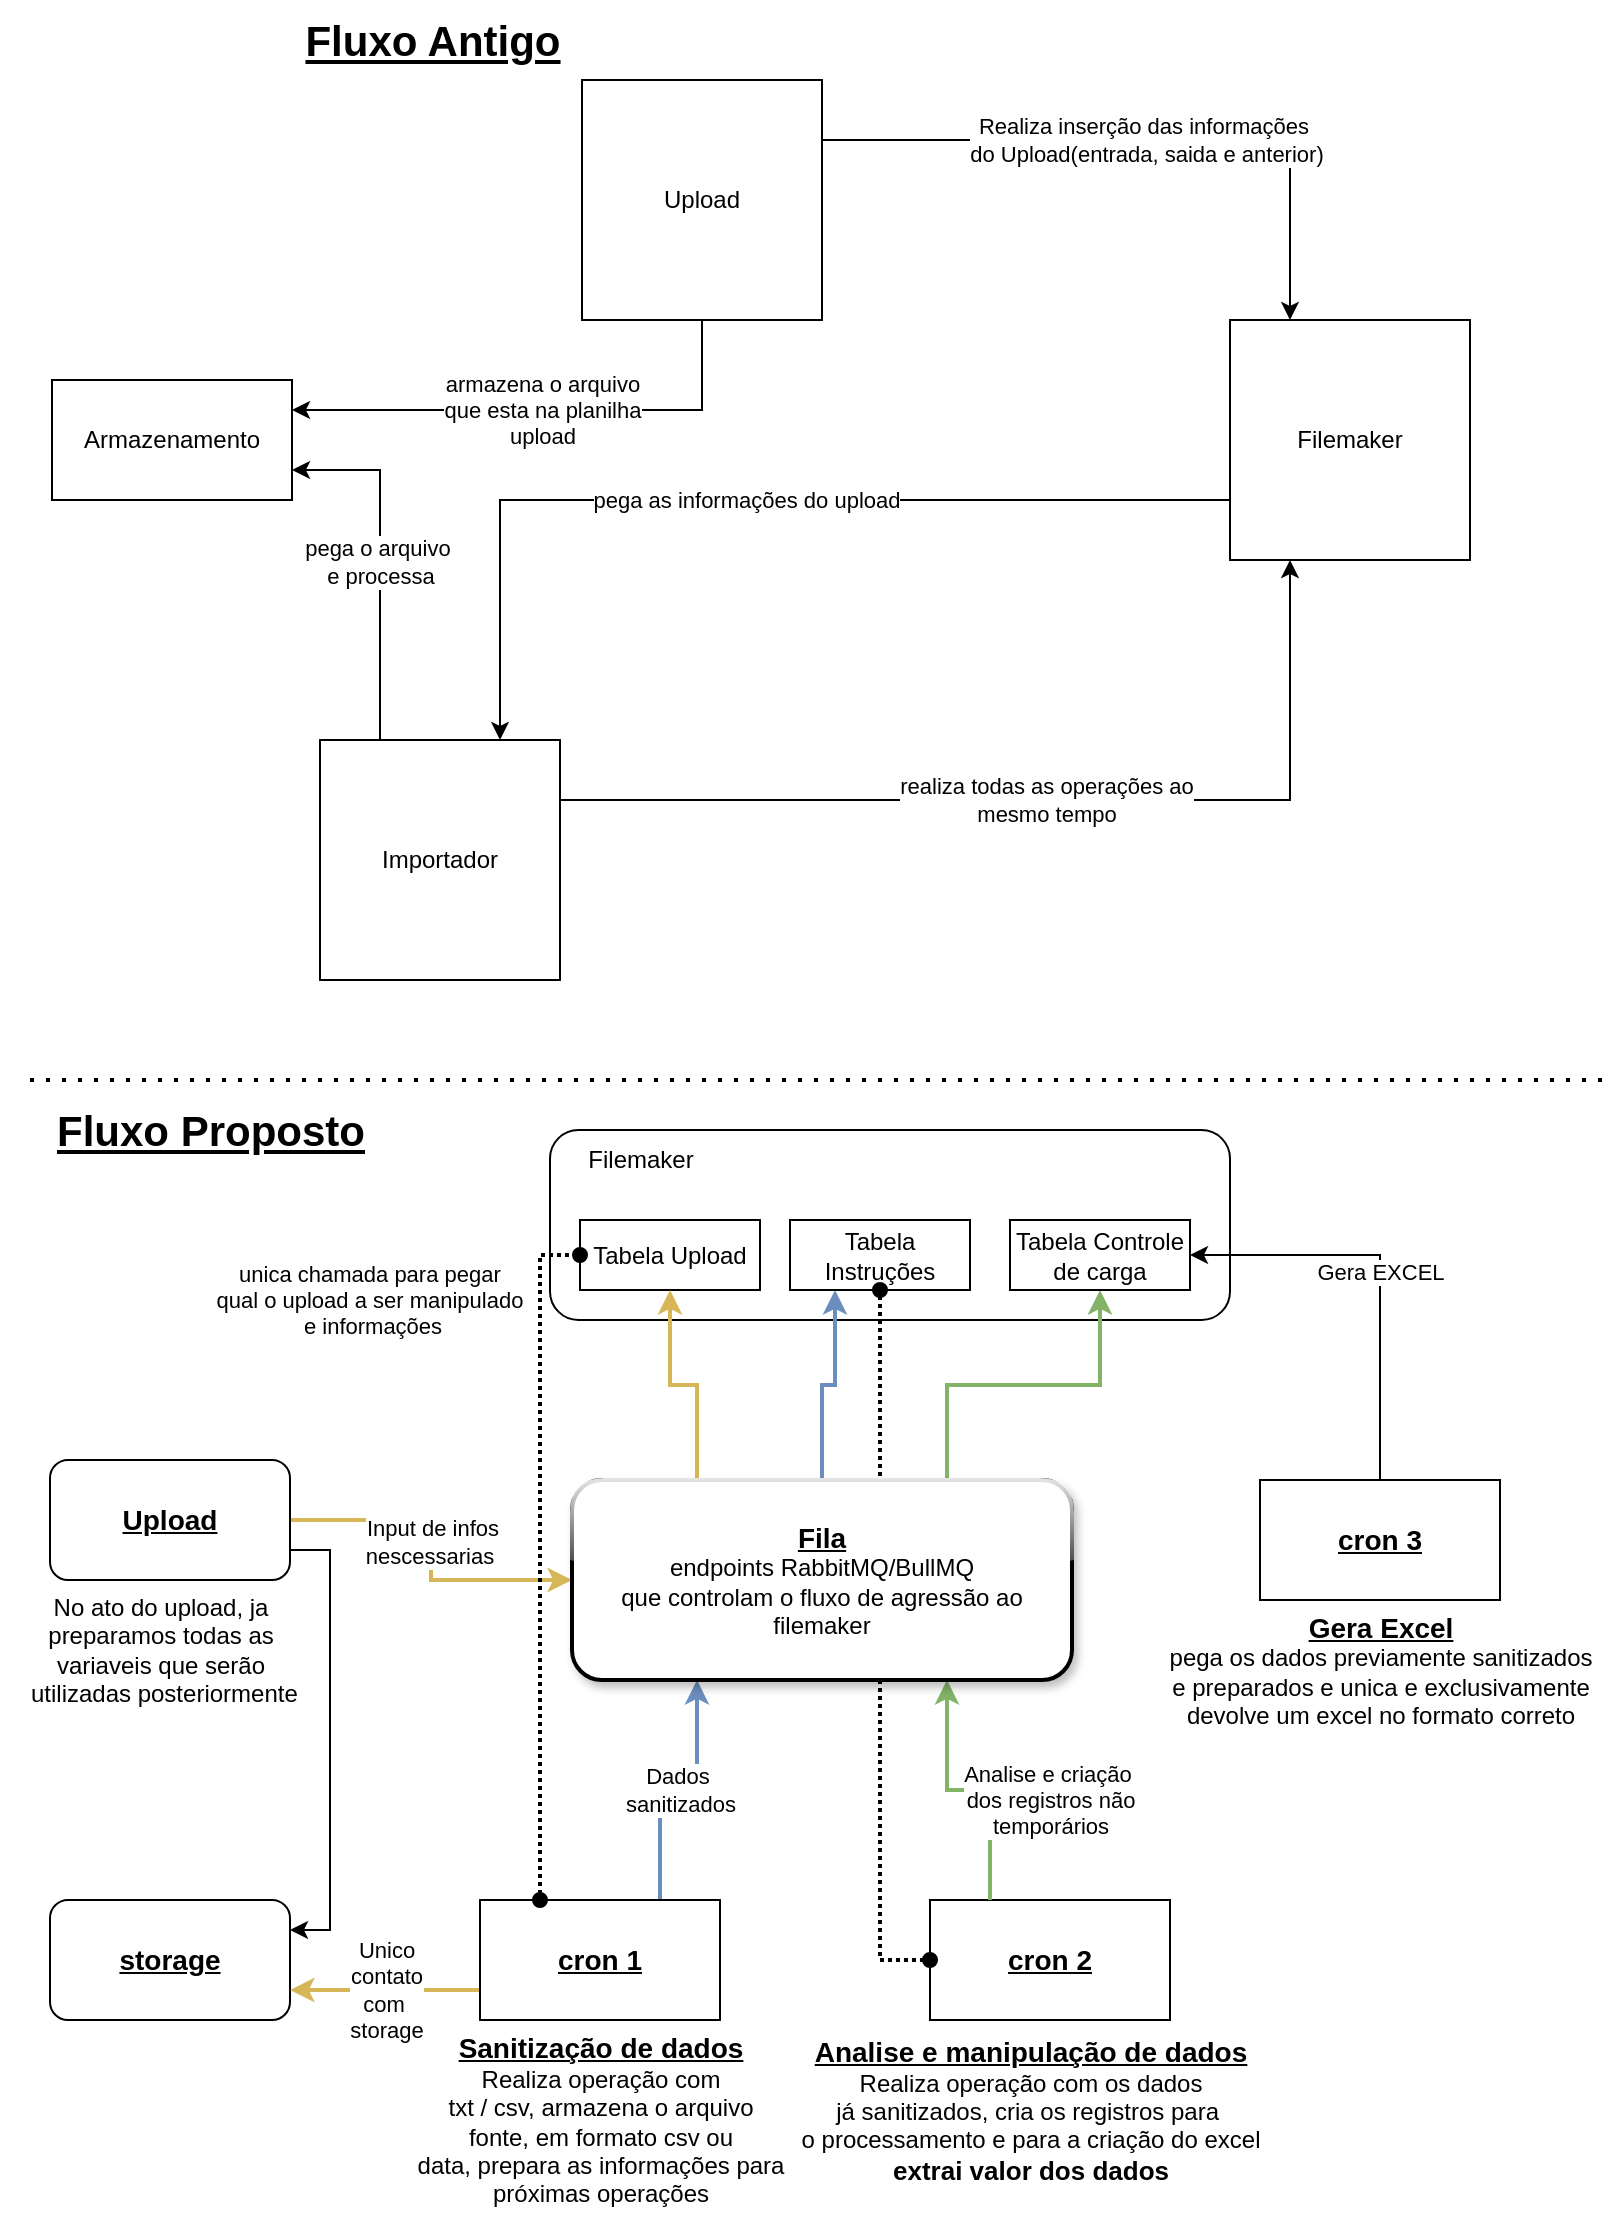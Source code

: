 <mxfile version="21.5.0" type="github">
  <diagram name="Página-1" id="ms082TrmSMu2nvpxCRkO">
    <mxGraphModel dx="1434" dy="796" grid="1" gridSize="10" guides="1" tooltips="1" connect="1" arrows="1" fold="1" page="1" pageScale="1" pageWidth="827" pageHeight="1169" math="0" shadow="0">
      <root>
        <mxCell id="0" />
        <mxCell id="1" parent="0" />
        <mxCell id="fULPHBdW20wCDjoiLYlw-34" value="" style="rounded=1;whiteSpace=wrap;html=1;" parent="1" vertex="1">
          <mxGeometry x="279" y="565" width="340" height="95" as="geometry" />
        </mxCell>
        <mxCell id="fULPHBdW20wCDjoiLYlw-4" value="Realiza inserção das informações&amp;nbsp;&lt;br&gt;do Upload(entrada, saida e anterior)" style="edgeStyle=orthogonalEdgeStyle;rounded=0;orthogonalLoop=1;jettySize=auto;html=1;exitX=1;exitY=0.25;exitDx=0;exitDy=0;entryX=0.25;entryY=0;entryDx=0;entryDy=0;" parent="1" source="fULPHBdW20wCDjoiLYlw-1" target="fULPHBdW20wCDjoiLYlw-3" edge="1">
          <mxGeometry relative="1" as="geometry" />
        </mxCell>
        <mxCell id="fULPHBdW20wCDjoiLYlw-9" value="armazena o arquivo&lt;br&gt;que esta na planilha&lt;br&gt;upload" style="edgeStyle=orthogonalEdgeStyle;rounded=0;orthogonalLoop=1;jettySize=auto;html=1;exitX=0.5;exitY=1;exitDx=0;exitDy=0;entryX=1;entryY=0.25;entryDx=0;entryDy=0;" parent="1" source="fULPHBdW20wCDjoiLYlw-1" target="fULPHBdW20wCDjoiLYlw-8" edge="1">
          <mxGeometry relative="1" as="geometry" />
        </mxCell>
        <mxCell id="fULPHBdW20wCDjoiLYlw-1" value="Upload" style="rounded=0;whiteSpace=wrap;html=1;" parent="1" vertex="1">
          <mxGeometry x="295" y="40" width="120" height="120" as="geometry" />
        </mxCell>
        <mxCell id="fULPHBdW20wCDjoiLYlw-7" value="realiza todas as operações ao &lt;br&gt;mesmo tempo" style="edgeStyle=orthogonalEdgeStyle;rounded=0;orthogonalLoop=1;jettySize=auto;html=1;exitX=1;exitY=0.25;exitDx=0;exitDy=0;entryX=0.25;entryY=1;entryDx=0;entryDy=0;" parent="1" source="fULPHBdW20wCDjoiLYlw-2" target="fULPHBdW20wCDjoiLYlw-3" edge="1">
          <mxGeometry relative="1" as="geometry" />
        </mxCell>
        <mxCell id="fULPHBdW20wCDjoiLYlw-10" value="pega o arquivo&amp;nbsp;&lt;br&gt;e processa" style="edgeStyle=orthogonalEdgeStyle;rounded=0;orthogonalLoop=1;jettySize=auto;html=1;exitX=0.25;exitY=0;exitDx=0;exitDy=0;entryX=1;entryY=0.75;entryDx=0;entryDy=0;" parent="1" source="fULPHBdW20wCDjoiLYlw-2" target="fULPHBdW20wCDjoiLYlw-8" edge="1">
          <mxGeometry relative="1" as="geometry" />
        </mxCell>
        <mxCell id="fULPHBdW20wCDjoiLYlw-2" value="Importador" style="rounded=0;whiteSpace=wrap;html=1;" parent="1" vertex="1">
          <mxGeometry x="164" y="370" width="120" height="120" as="geometry" />
        </mxCell>
        <mxCell id="fULPHBdW20wCDjoiLYlw-6" value="pega as informações do upload" style="edgeStyle=orthogonalEdgeStyle;rounded=0;orthogonalLoop=1;jettySize=auto;html=1;exitX=0;exitY=0.75;exitDx=0;exitDy=0;entryX=0.75;entryY=0;entryDx=0;entryDy=0;" parent="1" source="fULPHBdW20wCDjoiLYlw-3" target="fULPHBdW20wCDjoiLYlw-2" edge="1">
          <mxGeometry relative="1" as="geometry" />
        </mxCell>
        <mxCell id="fULPHBdW20wCDjoiLYlw-3" value="Filemaker" style="rounded=0;whiteSpace=wrap;html=1;" parent="1" vertex="1">
          <mxGeometry x="619" y="160" width="120" height="120" as="geometry" />
        </mxCell>
        <mxCell id="fULPHBdW20wCDjoiLYlw-8" value="Armazenamento" style="rounded=0;whiteSpace=wrap;html=1;" parent="1" vertex="1">
          <mxGeometry x="30" y="190" width="120" height="60" as="geometry" />
        </mxCell>
        <mxCell id="fULPHBdW20wCDjoiLYlw-11" value="Fluxo Antigo" style="text;html=1;align=center;verticalAlign=middle;resizable=0;points=[];autosize=1;strokeColor=none;fillColor=none;fontStyle=5;fontSize=21;" parent="1" vertex="1">
          <mxGeometry x="145" width="150" height="40" as="geometry" />
        </mxCell>
        <mxCell id="fULPHBdW20wCDjoiLYlw-12" value="Fluxo Proposto" style="text;html=1;align=center;verticalAlign=middle;resizable=0;points=[];autosize=1;strokeColor=none;fillColor=none;fontStyle=5;fontSize=21;" parent="1" vertex="1">
          <mxGeometry x="19" y="545" width="180" height="40" as="geometry" />
        </mxCell>
        <mxCell id="fULPHBdW20wCDjoiLYlw-17" style="edgeStyle=orthogonalEdgeStyle;rounded=0;orthogonalLoop=1;jettySize=auto;html=1;exitX=1;exitY=0.75;exitDx=0;exitDy=0;entryX=1;entryY=0.25;entryDx=0;entryDy=0;" parent="1" source="fULPHBdW20wCDjoiLYlw-13" target="fULPHBdW20wCDjoiLYlw-15" edge="1">
          <mxGeometry relative="1" as="geometry" />
        </mxCell>
        <mxCell id="fULPHBdW20wCDjoiLYlw-20" value="Input de infos&lt;br&gt;nescessarias&amp;nbsp;" style="edgeStyle=orthogonalEdgeStyle;rounded=0;orthogonalLoop=1;jettySize=auto;html=1;exitX=1;exitY=0.5;exitDx=0;exitDy=0;entryX=0;entryY=0.5;entryDx=0;entryDy=0;fillColor=#fff2cc;strokeColor=#d6b656;strokeWidth=2;" parent="1" source="fULPHBdW20wCDjoiLYlw-13" target="fULPHBdW20wCDjoiLYlw-18" edge="1">
          <mxGeometry x="-0.059" relative="1" as="geometry">
            <mxPoint y="1" as="offset" />
          </mxGeometry>
        </mxCell>
        <mxCell id="fULPHBdW20wCDjoiLYlw-13" value="&lt;b&gt;&lt;u&gt;&lt;font style=&quot;font-size: 14px;&quot;&gt;Upload&lt;/font&gt;&lt;/u&gt;&lt;/b&gt;" style="rounded=1;whiteSpace=wrap;html=1;" parent="1" vertex="1">
          <mxGeometry x="29" y="730" width="120" height="60" as="geometry" />
        </mxCell>
        <mxCell id="fULPHBdW20wCDjoiLYlw-14" value="No ato do upload,&amp;nbsp;ja &lt;br&gt;preparamos todas as &lt;br&gt;variaveis que serão&lt;br&gt;&amp;nbsp;utilizadas posteriormente" style="text;html=1;align=center;verticalAlign=middle;resizable=0;points=[];autosize=1;strokeColor=none;fillColor=none;" parent="1" vertex="1">
          <mxGeometry x="4" y="790" width="160" height="70" as="geometry" />
        </mxCell>
        <mxCell id="fULPHBdW20wCDjoiLYlw-15" value="&lt;font style=&quot;font-size: 14px;&quot;&gt;&lt;b&gt;&lt;u&gt;storage&lt;/u&gt;&lt;/b&gt;&lt;/font&gt;" style="rounded=1;whiteSpace=wrap;html=1;" parent="1" vertex="1">
          <mxGeometry x="29" y="950" width="120" height="60" as="geometry" />
        </mxCell>
        <mxCell id="0iNRdTD6yt0DSDIZtmKU-7" style="edgeStyle=orthogonalEdgeStyle;rounded=0;orthogonalLoop=1;jettySize=auto;html=1;exitX=0.5;exitY=0;exitDx=0;exitDy=0;entryX=0.25;entryY=1;entryDx=0;entryDy=0;fillColor=#dae8fc;strokeColor=#6c8ebf;strokeWidth=2;" edge="1" parent="1" source="fULPHBdW20wCDjoiLYlw-18" target="0iNRdTD6yt0DSDIZtmKU-6">
          <mxGeometry relative="1" as="geometry" />
        </mxCell>
        <mxCell id="0iNRdTD6yt0DSDIZtmKU-8" style="edgeStyle=orthogonalEdgeStyle;rounded=0;orthogonalLoop=1;jettySize=auto;html=1;exitX=0.75;exitY=0;exitDx=0;exitDy=0;entryX=0.5;entryY=1;entryDx=0;entryDy=0;fillColor=#d5e8d4;strokeColor=#82b366;strokeWidth=2;" edge="1" parent="1" source="fULPHBdW20wCDjoiLYlw-18" target="0iNRdTD6yt0DSDIZtmKU-5">
          <mxGeometry relative="1" as="geometry" />
        </mxCell>
        <mxCell id="fULPHBdW20wCDjoiLYlw-30" value="Unico&lt;br&gt;contato&lt;br&gt;com&amp;nbsp;&lt;br&gt;storage" style="edgeStyle=orthogonalEdgeStyle;rounded=0;orthogonalLoop=1;jettySize=auto;html=1;exitX=0;exitY=0.75;exitDx=0;exitDy=0;entryX=1;entryY=0.75;entryDx=0;entryDy=0;fillColor=#fff2cc;strokeColor=#d6b656;strokeWidth=2;" parent="1" source="fULPHBdW20wCDjoiLYlw-23" target="fULPHBdW20wCDjoiLYlw-15" edge="1">
          <mxGeometry relative="1" as="geometry" />
        </mxCell>
        <mxCell id="fULPHBdW20wCDjoiLYlw-31" value="Dados&amp;nbsp;&lt;br&gt;sanitizados" style="edgeStyle=orthogonalEdgeStyle;rounded=0;orthogonalLoop=1;jettySize=auto;html=1;exitX=0.75;exitY=0;exitDx=0;exitDy=0;entryX=0.25;entryY=1;entryDx=0;entryDy=0;fillColor=#dae8fc;strokeColor=#6c8ebf;strokeWidth=2;" parent="1" source="fULPHBdW20wCDjoiLYlw-23" target="fULPHBdW20wCDjoiLYlw-18" edge="1">
          <mxGeometry relative="1" as="geometry" />
        </mxCell>
        <mxCell id="fULPHBdW20wCDjoiLYlw-23" value="&lt;font style=&quot;font-size: 14px;&quot;&gt;&lt;b&gt;&lt;u&gt;cron 1&lt;/u&gt;&lt;/b&gt;&lt;/font&gt;" style="rounded=0;whiteSpace=wrap;html=1;" parent="1" vertex="1">
          <mxGeometry x="244" y="950" width="120" height="60" as="geometry" />
        </mxCell>
        <mxCell id="fULPHBdW20wCDjoiLYlw-24" value="&lt;font style=&quot;font-size: 14px;&quot;&gt;&lt;b&gt;&lt;u&gt;cron 2&lt;/u&gt;&lt;/b&gt;&lt;/font&gt;" style="rounded=0;whiteSpace=wrap;html=1;" parent="1" vertex="1">
          <mxGeometry x="469" y="950" width="120" height="60" as="geometry" />
        </mxCell>
        <mxCell id="fULPHBdW20wCDjoiLYlw-25" value="&lt;b&gt;&lt;u&gt;&lt;font style=&quot;font-size: 14px;&quot;&gt;Sanitização de dados&lt;/font&gt;&lt;/u&gt;&lt;/b&gt;&lt;br&gt;Realiza operação com&lt;br&gt;txt / csv, armazena o arquivo&lt;br&gt;fonte, em formato csv ou&lt;br&gt;data, prepara as informações para&lt;br&gt;próximas operações" style="text;html=1;align=center;verticalAlign=middle;resizable=0;points=[];autosize=1;strokeColor=none;fillColor=none;" parent="1" vertex="1">
          <mxGeometry x="199" y="1010" width="210" height="100" as="geometry" />
        </mxCell>
        <mxCell id="0iNRdTD6yt0DSDIZtmKU-15" value="Gera EXCEL" style="edgeStyle=orthogonalEdgeStyle;rounded=0;orthogonalLoop=1;jettySize=auto;html=1;exitX=0.5;exitY=0;exitDx=0;exitDy=0;entryX=1;entryY=0.5;entryDx=0;entryDy=0;" edge="1" parent="1" source="fULPHBdW20wCDjoiLYlw-27" target="0iNRdTD6yt0DSDIZtmKU-5">
          <mxGeometry relative="1" as="geometry" />
        </mxCell>
        <mxCell id="fULPHBdW20wCDjoiLYlw-27" value="&lt;font style=&quot;font-size: 14px;&quot;&gt;&lt;b&gt;&lt;u&gt;cron 3&lt;/u&gt;&lt;/b&gt;&lt;/font&gt;" style="rounded=0;whiteSpace=wrap;html=1;" parent="1" vertex="1">
          <mxGeometry x="634" y="740" width="120" height="60" as="geometry" />
        </mxCell>
        <mxCell id="fULPHBdW20wCDjoiLYlw-28" value="&lt;b&gt;&lt;u&gt;&lt;font style=&quot;font-size: 14px;&quot;&gt;Analise e manipulação de dados&lt;/font&gt;&lt;/u&gt;&lt;/b&gt;&lt;br&gt;Realiza operação com os dados&lt;br&gt;já sanitizados, cria os registros para&amp;nbsp;&lt;br&gt;o processamento e para a criação do excel&lt;br&gt;&lt;b&gt;&lt;font style=&quot;font-size: 13px;&quot;&gt;extrai valor dos dados&lt;/font&gt;&lt;/b&gt;" style="text;html=1;align=center;verticalAlign=middle;resizable=0;points=[];autosize=1;strokeColor=none;fillColor=none;" parent="1" vertex="1">
          <mxGeometry x="394" y="1010" width="250" height="90" as="geometry" />
        </mxCell>
        <mxCell id="fULPHBdW20wCDjoiLYlw-29" value="&lt;b&gt;&lt;u&gt;&lt;font style=&quot;font-size: 14px;&quot;&gt;Gera Excel&lt;/font&gt;&lt;/u&gt;&lt;/b&gt;&lt;br&gt;pega os dados previamente sanitizados&lt;br&gt;e preparados e unica e exclusivamente&lt;br&gt;devolve um excel no formato correto" style="text;html=1;align=center;verticalAlign=middle;resizable=0;points=[];autosize=1;strokeColor=none;fillColor=none;" parent="1" vertex="1">
          <mxGeometry x="579" y="800" width="230" height="70" as="geometry" />
        </mxCell>
        <mxCell id="0iNRdTD6yt0DSDIZtmKU-2" value="Tabela Upload" style="rounded=0;whiteSpace=wrap;html=1;" vertex="1" parent="1">
          <mxGeometry x="294" y="610" width="90" height="35" as="geometry" />
        </mxCell>
        <mxCell id="0iNRdTD6yt0DSDIZtmKU-1" value="unica chamada para pegar&amp;nbsp;&lt;br&gt;qual o upload a ser manipulado&amp;nbsp;&lt;br&gt;e informações" style="edgeStyle=orthogonalEdgeStyle;rounded=0;orthogonalLoop=1;jettySize=auto;html=1;exitX=0.25;exitY=0;exitDx=0;exitDy=0;startArrow=oval;startFill=1;endArrow=oval;endFill=1;entryX=0;entryY=0.5;entryDx=0;entryDy=0;fillColor=none;strokeWidth=2;dashed=1;dashPattern=1 1;" edge="1" parent="1" source="fULPHBdW20wCDjoiLYlw-23" target="0iNRdTD6yt0DSDIZtmKU-2">
          <mxGeometry x="0.752" y="84" relative="1" as="geometry">
            <mxPoint x="279" y="710" as="targetPoint" />
            <mxPoint as="offset" />
          </mxGeometry>
        </mxCell>
        <mxCell id="0iNRdTD6yt0DSDIZtmKU-3" style="edgeStyle=orthogonalEdgeStyle;rounded=0;orthogonalLoop=1;jettySize=auto;html=1;exitX=0.25;exitY=0;exitDx=0;exitDy=0;entryX=0.5;entryY=1;entryDx=0;entryDy=0;fillColor=#fff2cc;strokeColor=#d6b656;strokeWidth=2;" edge="1" parent="1" source="fULPHBdW20wCDjoiLYlw-18" target="0iNRdTD6yt0DSDIZtmKU-2">
          <mxGeometry relative="1" as="geometry" />
        </mxCell>
        <mxCell id="0iNRdTD6yt0DSDIZtmKU-4" value="Filemaker" style="text;html=1;align=center;verticalAlign=middle;resizable=0;points=[];autosize=1;strokeColor=none;fillColor=none;" vertex="1" parent="1">
          <mxGeometry x="284" y="565" width="80" height="30" as="geometry" />
        </mxCell>
        <mxCell id="0iNRdTD6yt0DSDIZtmKU-5" value="Tabela Controle de carga" style="rounded=0;whiteSpace=wrap;html=1;" vertex="1" parent="1">
          <mxGeometry x="509" y="610" width="90" height="35" as="geometry" />
        </mxCell>
        <mxCell id="0iNRdTD6yt0DSDIZtmKU-6" value="Tabela Instruções" style="rounded=0;whiteSpace=wrap;html=1;" vertex="1" parent="1">
          <mxGeometry x="399" y="610" width="90" height="35" as="geometry" />
        </mxCell>
        <mxCell id="fULPHBdW20wCDjoiLYlw-32" value="Analise e criação&amp;nbsp;&lt;br&gt;dos registros não&lt;br&gt;temporários" style="edgeStyle=orthogonalEdgeStyle;rounded=0;orthogonalLoop=1;jettySize=auto;html=1;exitX=0.25;exitY=0;exitDx=0;exitDy=0;entryX=0.75;entryY=1;entryDx=0;entryDy=0;fillColor=#d5e8d4;strokeColor=#82b366;strokeWidth=2;" parent="1" source="fULPHBdW20wCDjoiLYlw-24" target="fULPHBdW20wCDjoiLYlw-18" edge="1">
          <mxGeometry x="-0.239" y="-30" relative="1" as="geometry">
            <mxPoint as="offset" />
          </mxGeometry>
        </mxCell>
        <mxCell id="0iNRdTD6yt0DSDIZtmKU-10" style="edgeStyle=orthogonalEdgeStyle;rounded=0;orthogonalLoop=1;jettySize=auto;html=1;exitX=0.5;exitY=1;exitDx=0;exitDy=0;entryX=0;entryY=0.5;entryDx=0;entryDy=0;fillColor=none;strokeWidth=2;endArrow=oval;endFill=1;startArrow=oval;startFill=1;dashed=1;dashPattern=1 1;" edge="1" parent="1" source="0iNRdTD6yt0DSDIZtmKU-6" target="fULPHBdW20wCDjoiLYlw-24">
          <mxGeometry relative="1" as="geometry" />
        </mxCell>
        <mxCell id="fULPHBdW20wCDjoiLYlw-18" value="&lt;b&gt;&lt;u&gt;&lt;font style=&quot;font-size: 14px;&quot;&gt;Fila&lt;/font&gt;&lt;/u&gt;&lt;/b&gt;&lt;br&gt;endpoints RabbitMQ/BullMQ&lt;br&gt;que controlam o fluxo de agressão ao filemaker" style="rounded=1;whiteSpace=wrap;html=1;perimeterSpacing=0;shadow=1;glass=1;strokeWidth=2;" parent="1" vertex="1">
          <mxGeometry x="290" y="740" width="250" height="100" as="geometry" />
        </mxCell>
        <mxCell id="0iNRdTD6yt0DSDIZtmKU-16" value="" style="endArrow=none;dashed=1;html=1;dashPattern=1 3;strokeWidth=2;rounded=0;" edge="1" parent="1">
          <mxGeometry width="50" height="50" relative="1" as="geometry">
            <mxPoint x="19" y="540" as="sourcePoint" />
            <mxPoint x="809" y="540" as="targetPoint" />
            <Array as="points">
              <mxPoint x="419" y="540" />
            </Array>
          </mxGeometry>
        </mxCell>
      </root>
    </mxGraphModel>
  </diagram>
</mxfile>
